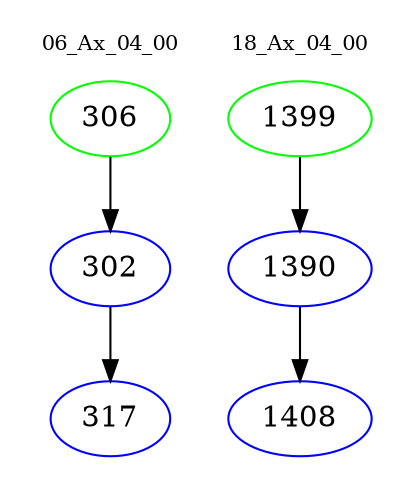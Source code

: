digraph{
subgraph cluster_0 {
color = white
label = "06_Ax_04_00";
fontsize=10;
T0_306 [label="306", color="green"]
T0_306 -> T0_302 [color="black"]
T0_302 [label="302", color="blue"]
T0_302 -> T0_317 [color="black"]
T0_317 [label="317", color="blue"]
}
subgraph cluster_1 {
color = white
label = "18_Ax_04_00";
fontsize=10;
T1_1399 [label="1399", color="green"]
T1_1399 -> T1_1390 [color="black"]
T1_1390 [label="1390", color="blue"]
T1_1390 -> T1_1408 [color="black"]
T1_1408 [label="1408", color="blue"]
}
}
